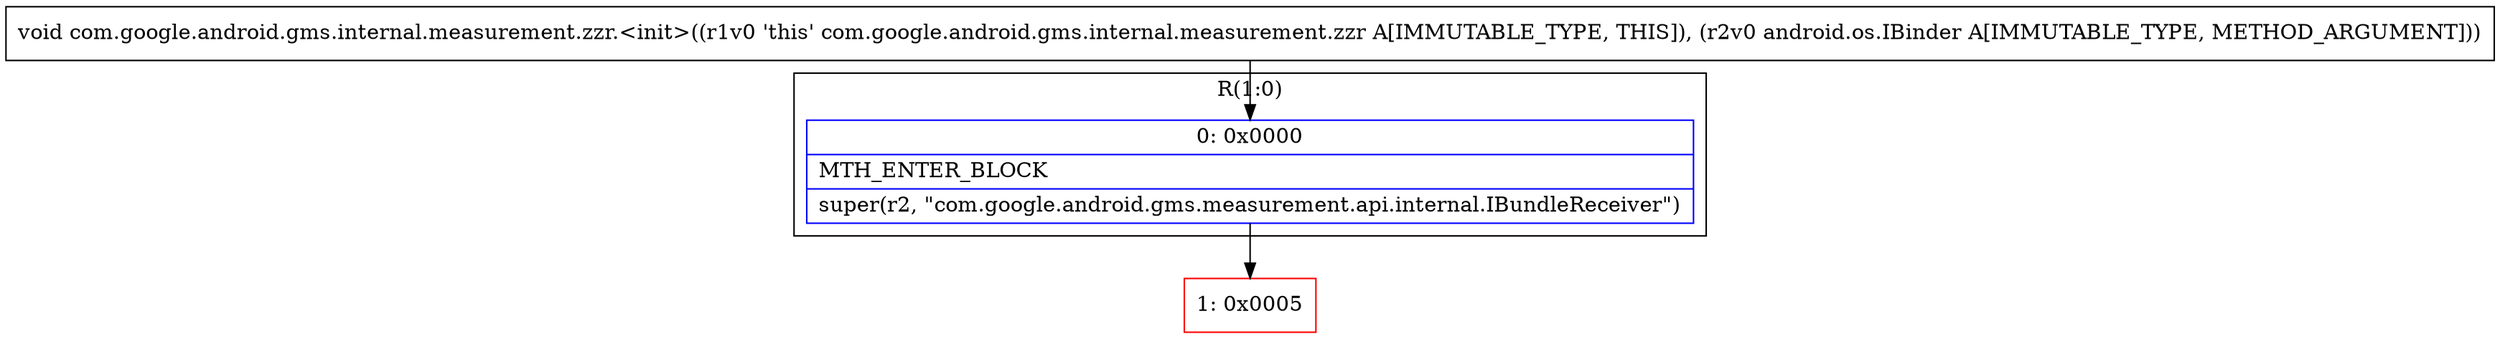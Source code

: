 digraph "CFG forcom.google.android.gms.internal.measurement.zzr.\<init\>(Landroid\/os\/IBinder;)V" {
subgraph cluster_Region_2068182524 {
label = "R(1:0)";
node [shape=record,color=blue];
Node_0 [shape=record,label="{0\:\ 0x0000|MTH_ENTER_BLOCK\l|super(r2, \"com.google.android.gms.measurement.api.internal.IBundleReceiver\")\l}"];
}
Node_1 [shape=record,color=red,label="{1\:\ 0x0005}"];
MethodNode[shape=record,label="{void com.google.android.gms.internal.measurement.zzr.\<init\>((r1v0 'this' com.google.android.gms.internal.measurement.zzr A[IMMUTABLE_TYPE, THIS]), (r2v0 android.os.IBinder A[IMMUTABLE_TYPE, METHOD_ARGUMENT])) }"];
MethodNode -> Node_0;
Node_0 -> Node_1;
}

